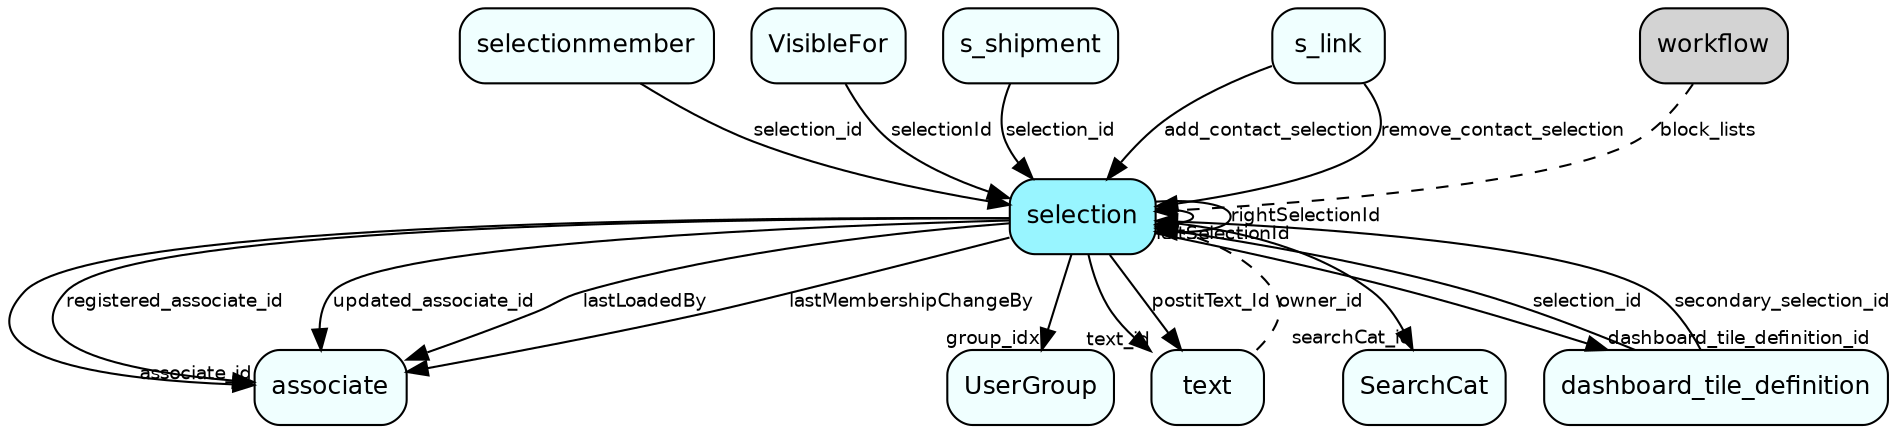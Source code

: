 digraph selection  {
node [shape = box style="rounded, filled" fontname = "Helvetica" fontsize = "12" ]
edge [fontname = "Helvetica" fontsize = "9"]

selection[fillcolor = "cadetblue1"]
associate[fillcolor = "azure1"]
UserGroup[fillcolor = "azure1"]
text[fillcolor = "azure1"]
SearchCat[fillcolor = "azure1"]
dashboard_tile_definition[fillcolor = "azure1"]
selectionmember[fillcolor = "azure1"]
VisibleFor[fillcolor = "azure1"]
s_shipment[fillcolor = "azure1"]
s_link[fillcolor = "azure1"]
selection -> associate [headlabel = "associate_id"]
selection -> UserGroup [headlabel = "group_idx"]
selection -> text [headlabel = "text_id"]
selection -> text [label = "postitText_Id"]
selection -> SearchCat [headlabel = "searchCat_id"]
selection -> associate [label = "registered_associate_id"]
selection -> associate [label = "updated_associate_id"]
selection -> selection [headlabel = "leftSelectionId"]
selection -> selection [label = "rightSelectionId"]
selection -> dashboard_tile_definition [headlabel = "dashboard_tile_definition_id"]
selection -> associate [label = "lastLoadedBy"]
selection -> associate [label = "lastMembershipChangeBy"]
text -> selection [label = "owner_id" style="dashed"]
workflow -> selection [label = "block_lists" style="dashed"]
selectionmember -> selection [label = "selection_id"]
VisibleFor -> selection [label = "selectionId"]
s_shipment -> selection [label = "selection_id"]
s_link -> selection [label = "add_contact_selection"]
s_link -> selection [label = "remove_contact_selection"]
dashboard_tile_definition -> selection [label = "selection_id"]
dashboard_tile_definition -> selection [label = "secondary_selection_id"]
}
